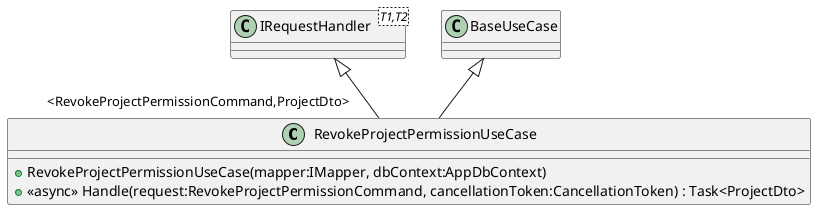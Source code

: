 @startuml
class RevokeProjectPermissionUseCase {
    + RevokeProjectPermissionUseCase(mapper:IMapper, dbContext:AppDbContext)
    + <<async>> Handle(request:RevokeProjectPermissionCommand, cancellationToken:CancellationToken) : Task<ProjectDto>
}
class "IRequestHandler"<T1,T2> {
}
BaseUseCase <|-- RevokeProjectPermissionUseCase
"IRequestHandler" <|-- "<RevokeProjectPermissionCommand,ProjectDto>" RevokeProjectPermissionUseCase
@enduml
